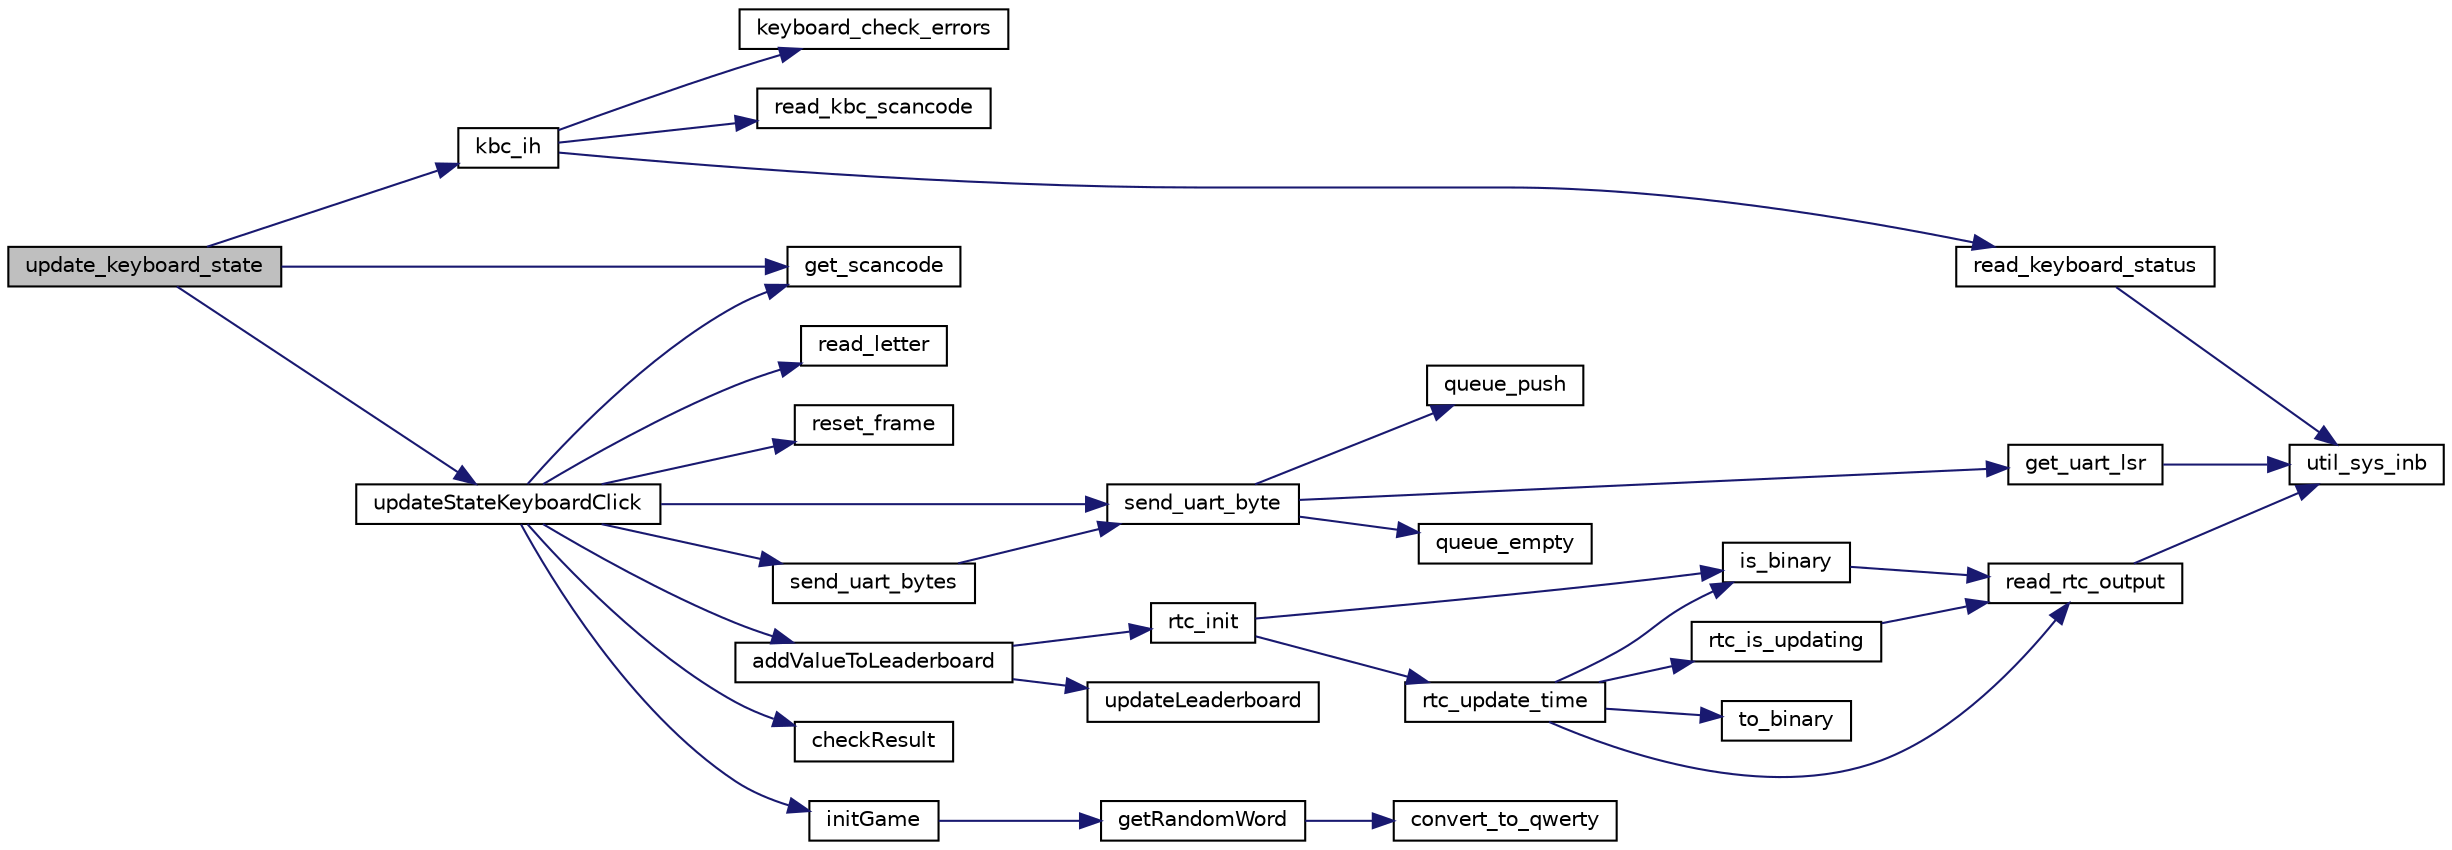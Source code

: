 digraph "update_keyboard_state"
{
 // LATEX_PDF_SIZE
  edge [fontname="Helvetica",fontsize="10",labelfontname="Helvetica",labelfontsize="10"];
  node [fontname="Helvetica",fontsize="10",shape=record];
  rankdir="LR";
  Node1 [label="update_keyboard_state",height=0.2,width=0.4,color="black", fillcolor="grey75", style="filled", fontcolor="black",tooltip="Updates the keyboard state."];
  Node1 -> Node2 [color="midnightblue",fontsize="10",style="solid"];
  Node2 [label="get_scancode",height=0.2,width=0.4,color="black", fillcolor="white", style="filled",URL="$keyboard_8c.html#afdfb6322f4a75773b745fc6cc6c20d27",tooltip="Retrieves the scancode."];
  Node1 -> Node3 [color="midnightblue",fontsize="10",style="solid"];
  Node3 [label="kbc_ih",height=0.2,width=0.4,color="black", fillcolor="white", style="filled",URL="$keyboard_8c.html#aea970a154161a35f6894898a092ed70a",tooltip="Keyboard interrupt handler."];
  Node3 -> Node4 [color="midnightblue",fontsize="10",style="solid"];
  Node4 [label="keyboard_check_errors",height=0.2,width=0.4,color="black", fillcolor="white", style="filled",URL="$keyboard_8c.html#a5f400a225a968e44b3fedc850209e56c",tooltip=" "];
  Node3 -> Node5 [color="midnightblue",fontsize="10",style="solid"];
  Node5 [label="read_kbc_scancode",height=0.2,width=0.4,color="black", fillcolor="white", style="filled",URL="$keyboard_8c.html#acab4f5cf18da1c098fba9b09cba9fa78",tooltip="Reads the scancode from the keyboard."];
  Node3 -> Node6 [color="midnightblue",fontsize="10",style="solid"];
  Node6 [label="read_keyboard_status",height=0.2,width=0.4,color="black", fillcolor="white", style="filled",URL="$keyboard_8c.html#ab5b778c1e5e9ea40b69932da4fda244e",tooltip="Reads the keyboard status."];
  Node6 -> Node7 [color="midnightblue",fontsize="10",style="solid"];
  Node7 [label="util_sys_inb",height=0.2,width=0.4,color="black", fillcolor="white", style="filled",URL="$utils_8c.html#a79a031a8611f5b2d6afa4158e92b0fb4",tooltip="Reads a byte from the specified port."];
  Node1 -> Node8 [color="midnightblue",fontsize="10",style="solid"];
  Node8 [label="updateStateKeyboardClick",height=0.2,width=0.4,color="black", fillcolor="white", style="filled",URL="$model_8c.html#a9cc50208c690329cd26eed7611668367",tooltip="Updates the state on keyboard click."];
  Node8 -> Node9 [color="midnightblue",fontsize="10",style="solid"];
  Node9 [label="addValueToLeaderboard",height=0.2,width=0.4,color="black", fillcolor="white", style="filled",URL="$model_8c.html#a7ee50be50b54058cc4bd8c286ae76bd3",tooltip="Adds a value to the leaderboard."];
  Node9 -> Node10 [color="midnightblue",fontsize="10",style="solid"];
  Node10 [label="rtc_init",height=0.2,width=0.4,color="black", fillcolor="white", style="filled",URL="$rtc_8c.html#abb4fa397a4a71ad09e3b0df51f40dbe8",tooltip="Initializes the RTC (Real-Time Clock)."];
  Node10 -> Node11 [color="midnightblue",fontsize="10",style="solid"];
  Node11 [label="is_binary",height=0.2,width=0.4,color="black", fillcolor="white", style="filled",URL="$rtc_8c.html#ae1b1b1cc88f89eae300cdeef578da474",tooltip="Checks if the RTC is using binary format."];
  Node11 -> Node12 [color="midnightblue",fontsize="10",style="solid"];
  Node12 [label="read_rtc_output",height=0.2,width=0.4,color="black", fillcolor="white", style="filled",URL="$rtc_8c.html#aa911f1e40016efcd03231661c8271a3f",tooltip="Reads the output of the RTC."];
  Node12 -> Node7 [color="midnightblue",fontsize="10",style="solid"];
  Node10 -> Node13 [color="midnightblue",fontsize="10",style="solid"];
  Node13 [label="rtc_update_time",height=0.2,width=0.4,color="black", fillcolor="white", style="filled",URL="$rtc_8c.html#ae22bdeb51eb630e1d579dfc1cd1b2f11",tooltip="Updates the time values (year, month, day, hour, minute, second) from the RTC."];
  Node13 -> Node11 [color="midnightblue",fontsize="10",style="solid"];
  Node13 -> Node12 [color="midnightblue",fontsize="10",style="solid"];
  Node13 -> Node14 [color="midnightblue",fontsize="10",style="solid"];
  Node14 [label="rtc_is_updating",height=0.2,width=0.4,color="black", fillcolor="white", style="filled",URL="$rtc_8c.html#a47d5762e49eb390b04a09fc319c4e047",tooltip="Checks if the RTC is updating."];
  Node14 -> Node12 [color="midnightblue",fontsize="10",style="solid"];
  Node13 -> Node15 [color="midnightblue",fontsize="10",style="solid"];
  Node15 [label="to_binary",height=0.2,width=0.4,color="black", fillcolor="white", style="filled",URL="$utils_8c.html#a891509fed13e0cac396e9c401f887d72",tooltip="Converts a BCD number to binary."];
  Node9 -> Node16 [color="midnightblue",fontsize="10",style="solid"];
  Node16 [label="updateLeaderboard",height=0.2,width=0.4,color="black", fillcolor="white", style="filled",URL="$model_8c.html#afbeae9084da66088f0c10d0f9552c031",tooltip="Updates the leaderboard with a new value."];
  Node8 -> Node17 [color="midnightblue",fontsize="10",style="solid"];
  Node17 [label="checkResult",height=0.2,width=0.4,color="black", fillcolor="white", style="filled",URL="$model_8c.html#a42d8f69fb7a7a41e3f3e754e0b18470e",tooltip="Checks the result of the game."];
  Node8 -> Node2 [color="midnightblue",fontsize="10",style="solid"];
  Node8 -> Node18 [color="midnightblue",fontsize="10",style="solid"];
  Node18 [label="initGame",height=0.2,width=0.4,color="black", fillcolor="white", style="filled",URL="$model_8c.html#a486f7b71aa892de0f05c6187647613b9",tooltip=" "];
  Node18 -> Node19 [color="midnightblue",fontsize="10",style="solid"];
  Node19 [label="getRandomWord",height=0.2,width=0.4,color="black", fillcolor="white", style="filled",URL="$model_8c.html#a7d2c8c148e87c6ac0ea00e1b17747bf4",tooltip="Gets a random word for the game."];
  Node19 -> Node20 [color="midnightblue",fontsize="10",style="solid"];
  Node20 [label="convert_to_qwerty",height=0.2,width=0.4,color="black", fillcolor="white", style="filled",URL="$model_8c.html#ac54ddc9eede93d25d5a7010e239ecc0a",tooltip="Converts a string to QWERTY format."];
  Node8 -> Node21 [color="midnightblue",fontsize="10",style="solid"];
  Node21 [label="read_letter",height=0.2,width=0.4,color="black", fillcolor="white", style="filled",URL="$keyboard_8c.html#a5de95da6a230ac9006b7521d69bc9edb",tooltip="Reads the letter corresponding to the scancode."];
  Node8 -> Node22 [color="midnightblue",fontsize="10",style="solid"];
  Node22 [label="reset_frame",height=0.2,width=0.4,color="black", fillcolor="white", style="filled",URL="$base__frame_8c.html#a0ca68dd8848dc3ffa75fcf6c6dc7d168",tooltip="Resets the frame buffer."];
  Node8 -> Node23 [color="midnightblue",fontsize="10",style="solid"];
  Node23 [label="send_uart_byte",height=0.2,width=0.4,color="black", fillcolor="white", style="filled",URL="$ser__port_8c.html#ad97974a71447aab4827aa2ba775d9924",tooltip="Sends a byte via UART."];
  Node23 -> Node24 [color="midnightblue",fontsize="10",style="solid"];
  Node24 [label="get_uart_lsr",height=0.2,width=0.4,color="black", fillcolor="white", style="filled",URL="$ser__port_8c.html#a0894779789486489e6af7f5780af9f56",tooltip="Retrieves the value of the LSR (Line Status Register) of the UART."];
  Node24 -> Node7 [color="midnightblue",fontsize="10",style="solid"];
  Node23 -> Node25 [color="midnightblue",fontsize="10",style="solid"];
  Node25 [label="queue_empty",height=0.2,width=0.4,color="black", fillcolor="white", style="filled",URL="$queue_8c.html#a85a67096df58b6a7eb887ebc5e5b99a3",tooltip="Check if the queue is empty."];
  Node23 -> Node26 [color="midnightblue",fontsize="10",style="solid"];
  Node26 [label="queue_push",height=0.2,width=0.4,color="black", fillcolor="white", style="filled",URL="$queue_8c.html#a23b231a08984555379fb52f40c4a5e78",tooltip="Push data into the queue."];
  Node8 -> Node27 [color="midnightblue",fontsize="10",style="solid"];
  Node27 [label="send_uart_bytes",height=0.2,width=0.4,color="black", fillcolor="white", style="filled",URL="$ser__port_8c.html#a1dd293668eee2da45a8f4fafbbea1bcd",tooltip="Sends multiple bytes via UART."];
  Node27 -> Node23 [color="midnightblue",fontsize="10",style="solid"];
}
